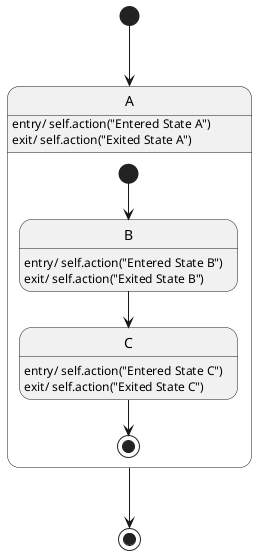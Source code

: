 @startuml

state A {
    state B
    state C
}

state A : entry/ self.action("Entered State A")
state A : exit/ self.action("Exited State A")
state B : entry/ self.action("Entered State B")
state B : exit/ self.action("Exited State B")
state C : entry/ self.action("Entered State C")
state C : exit/ self.action("Exited State C")

[*] --> A
state A {
    [*] --> B
    B --> C
    C --> [*]
}
A --> [*]

@enduml